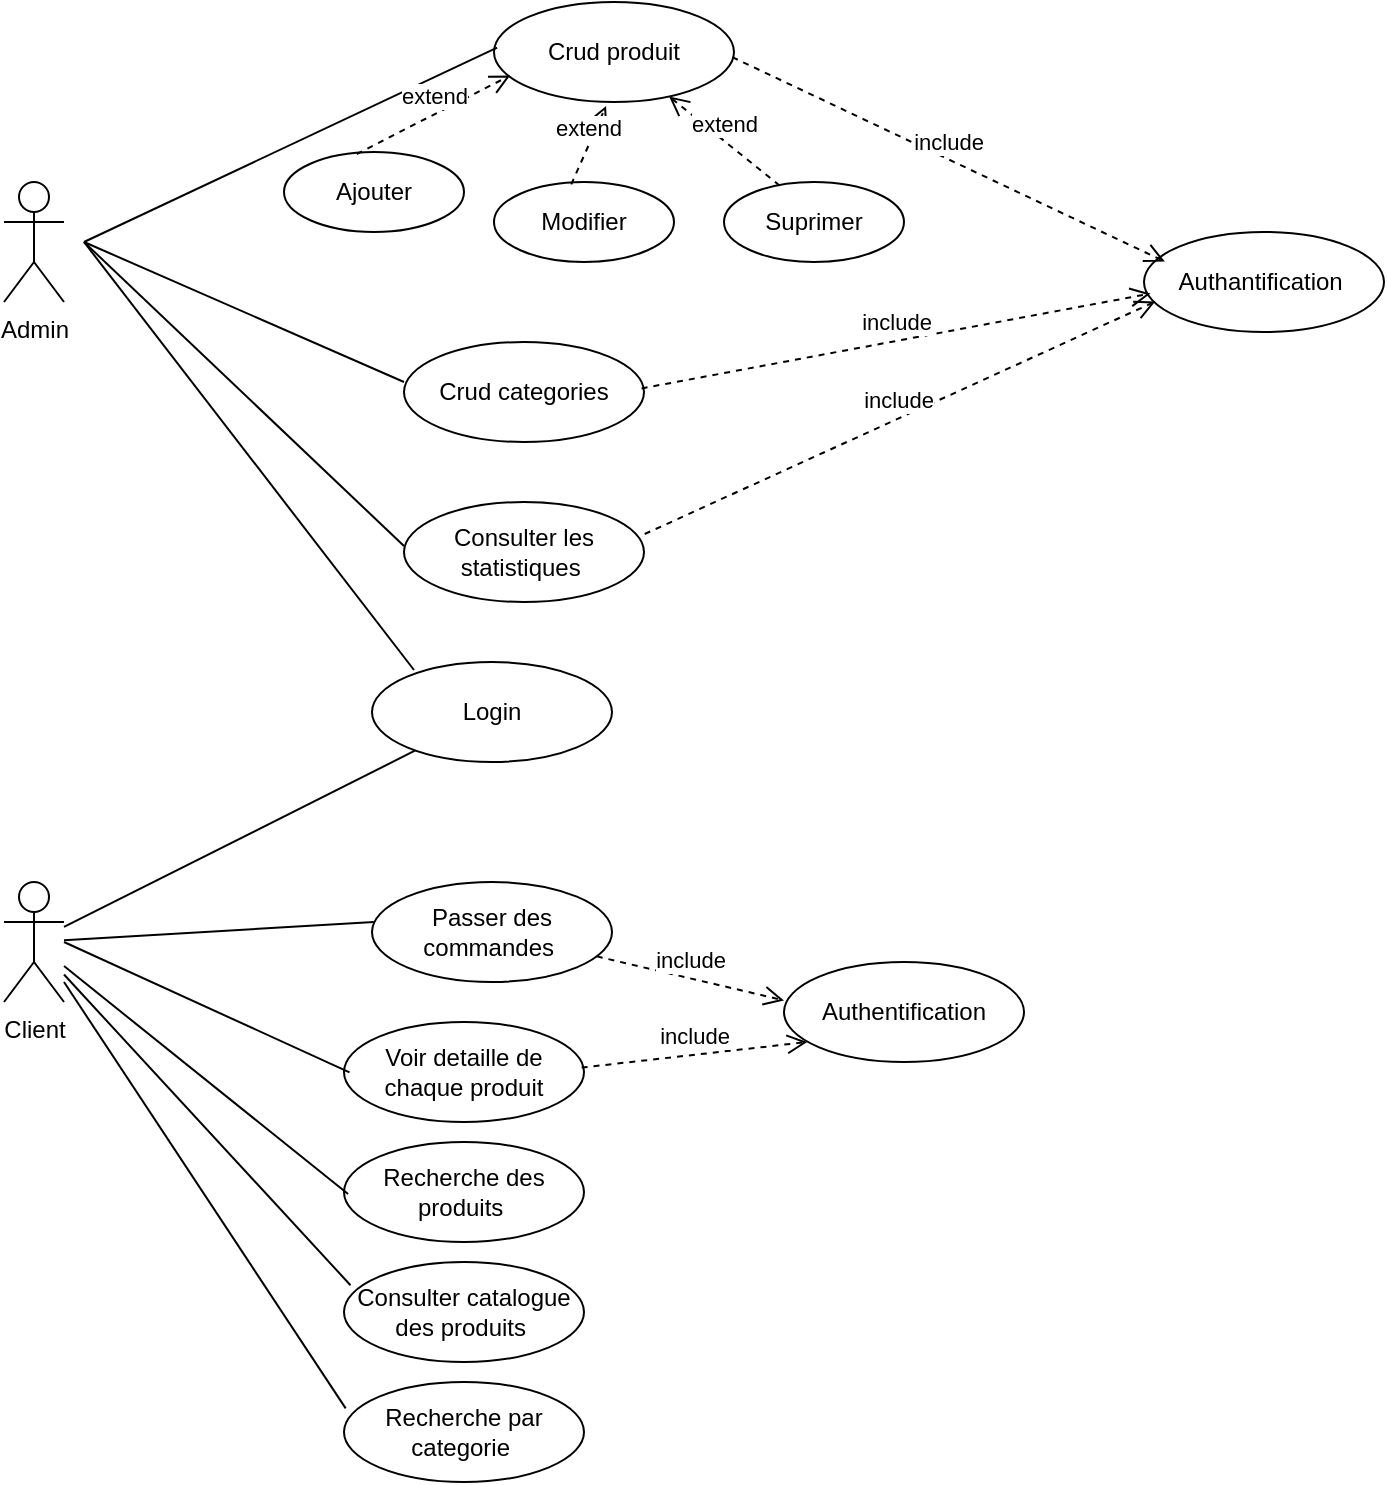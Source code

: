 <mxfile version="22.1.2" type="device" pages="2">
  <diagram name="use case" id="PD5Hv0VH8DzoBFzCHj8J">
    <mxGraphModel dx="1400" dy="892" grid="1" gridSize="10" guides="1" tooltips="1" connect="0" arrows="1" fold="1" page="1" pageScale="1" pageWidth="827" pageHeight="1169" math="0" shadow="0">
      <root>
        <mxCell id="0" />
        <mxCell id="1" parent="0" />
        <mxCell id="1t5XLO4oivF6Pw4jh_g6-1" value="Admin&lt;br&gt;" style="shape=umlActor;verticalLabelPosition=bottom;verticalAlign=top;html=1;outlineConnect=0;" parent="1" vertex="1">
          <mxGeometry x="110" y="350" width="30" height="60" as="geometry" />
        </mxCell>
        <mxCell id="1t5XLO4oivF6Pw4jh_g6-3" value="Crud produit" style="ellipse;whiteSpace=wrap;html=1;" parent="1" vertex="1">
          <mxGeometry x="355" y="260" width="120" height="50" as="geometry" />
        </mxCell>
        <mxCell id="1t5XLO4oivF6Pw4jh_g6-5" value="Crud categories" style="ellipse;whiteSpace=wrap;html=1;" parent="1" vertex="1">
          <mxGeometry x="310" y="430" width="120" height="50" as="geometry" />
        </mxCell>
        <mxCell id="1t5XLO4oivF6Pw4jh_g6-6" value="Consulter les statistiques&amp;nbsp;" style="ellipse;whiteSpace=wrap;html=1;" parent="1" vertex="1">
          <mxGeometry x="310" y="510" width="120" height="50" as="geometry" />
        </mxCell>
        <mxCell id="1t5XLO4oivF6Pw4jh_g6-7" value="" style="endArrow=none;html=1;rounded=0;entryX=0.175;entryY=0.08;entryDx=0;entryDy=0;entryPerimeter=0;" parent="1" target="1t5XLO4oivF6Pw4jh_g6-19" edge="1">
          <mxGeometry width="50" height="50" relative="1" as="geometry">
            <mxPoint x="150" y="380" as="sourcePoint" />
            <mxPoint x="290" y="270" as="targetPoint" />
          </mxGeometry>
        </mxCell>
        <mxCell id="1t5XLO4oivF6Pw4jh_g6-8" value="" style="endArrow=none;html=1;rounded=0;entryX=0.013;entryY=0.456;entryDx=0;entryDy=0;entryPerimeter=0;" parent="1" edge="1" target="1t5XLO4oivF6Pw4jh_g6-3">
          <mxGeometry width="50" height="50" relative="1" as="geometry">
            <mxPoint x="150" y="380" as="sourcePoint" />
            <mxPoint x="290" y="310" as="targetPoint" />
          </mxGeometry>
        </mxCell>
        <mxCell id="1t5XLO4oivF6Pw4jh_g6-10" value="" style="endArrow=none;html=1;rounded=0;entryX=0;entryY=0.4;entryDx=0;entryDy=0;entryPerimeter=0;" parent="1" target="1t5XLO4oivF6Pw4jh_g6-5" edge="1">
          <mxGeometry width="50" height="50" relative="1" as="geometry">
            <mxPoint x="150" y="380" as="sourcePoint" />
            <mxPoint x="290" y="440" as="targetPoint" />
          </mxGeometry>
        </mxCell>
        <mxCell id="1t5XLO4oivF6Pw4jh_g6-11" value="" style="endArrow=none;html=1;rounded=0;entryX=0;entryY=0.44;entryDx=0;entryDy=0;entryPerimeter=0;" parent="1" target="1t5XLO4oivF6Pw4jh_g6-6" edge="1">
          <mxGeometry width="50" height="50" relative="1" as="geometry">
            <mxPoint x="150" y="380" as="sourcePoint" />
            <mxPoint x="290" y="500" as="targetPoint" />
          </mxGeometry>
        </mxCell>
        <mxCell id="1t5XLO4oivF6Pw4jh_g6-12" value="Authantification&amp;nbsp;" style="ellipse;whiteSpace=wrap;html=1;" parent="1" vertex="1">
          <mxGeometry x="680" y="375" width="120" height="50" as="geometry" />
        </mxCell>
        <mxCell id="1t5XLO4oivF6Pw4jh_g6-13" value="include" style="html=1;verticalAlign=bottom;endArrow=open;dashed=1;endSize=8;curved=0;rounded=0;entryX=0.087;entryY=0.296;entryDx=0;entryDy=0;entryPerimeter=0;exitX=0.993;exitY=0.552;exitDx=0;exitDy=0;exitPerimeter=0;" parent="1" source="1t5XLO4oivF6Pw4jh_g6-3" target="1t5XLO4oivF6Pw4jh_g6-12" edge="1">
          <mxGeometry relative="1" as="geometry">
            <mxPoint x="420" y="310" as="sourcePoint" />
            <mxPoint x="530" y="260" as="targetPoint" />
          </mxGeometry>
        </mxCell>
        <mxCell id="1t5XLO4oivF6Pw4jh_g6-15" value="include" style="html=1;verticalAlign=bottom;endArrow=open;dashed=1;endSize=8;curved=0;rounded=0;entryX=0.027;entryY=0.616;entryDx=0;entryDy=0;entryPerimeter=0;exitX=0.99;exitY=0.464;exitDx=0;exitDy=0;exitPerimeter=0;" parent="1" source="1t5XLO4oivF6Pw4jh_g6-5" target="1t5XLO4oivF6Pw4jh_g6-12" edge="1">
          <mxGeometry relative="1" as="geometry">
            <mxPoint x="440" y="360" as="sourcePoint" />
            <mxPoint x="460" y="440" as="targetPoint" />
          </mxGeometry>
        </mxCell>
        <mxCell id="1t5XLO4oivF6Pw4jh_g6-16" value="include" style="html=1;verticalAlign=bottom;endArrow=open;dashed=1;endSize=8;curved=0;rounded=0;entryX=0.047;entryY=0.696;entryDx=0;entryDy=0;entryPerimeter=0;exitX=1.003;exitY=0.32;exitDx=0;exitDy=0;exitPerimeter=0;" parent="1" source="1t5XLO4oivF6Pw4jh_g6-6" target="1t5XLO4oivF6Pw4jh_g6-12" edge="1">
          <mxGeometry x="-0.004" relative="1" as="geometry">
            <mxPoint x="530" y="540" as="sourcePoint" />
            <mxPoint x="490" y="470" as="targetPoint" />
            <mxPoint as="offset" />
          </mxGeometry>
        </mxCell>
        <mxCell id="1t5XLO4oivF6Pw4jh_g6-17" value="Client" style="shape=umlActor;verticalLabelPosition=bottom;verticalAlign=top;html=1;" parent="1" vertex="1">
          <mxGeometry x="110" y="700" width="30" height="60" as="geometry" />
        </mxCell>
        <mxCell id="1t5XLO4oivF6Pw4jh_g6-19" value="Login" style="ellipse;whiteSpace=wrap;html=1;" parent="1" vertex="1">
          <mxGeometry x="294" y="590" width="120" height="50" as="geometry" />
        </mxCell>
        <mxCell id="1t5XLO4oivF6Pw4jh_g6-20" value="Recherche des produits&amp;nbsp;" style="ellipse;whiteSpace=wrap;html=1;" parent="1" vertex="1">
          <mxGeometry x="280" y="830" width="120" height="50" as="geometry" />
        </mxCell>
        <mxCell id="1t5XLO4oivF6Pw4jh_g6-21" value="Consulter catalogue des produits&amp;nbsp;" style="ellipse;whiteSpace=wrap;html=1;" parent="1" vertex="1">
          <mxGeometry x="280" y="890" width="120" height="50" as="geometry" />
        </mxCell>
        <mxCell id="1t5XLO4oivF6Pw4jh_g6-22" value="Passer des commandes&amp;nbsp;" style="ellipse;whiteSpace=wrap;html=1;" parent="1" vertex="1">
          <mxGeometry x="294" y="700" width="120" height="50" as="geometry" />
        </mxCell>
        <mxCell id="1t5XLO4oivF6Pw4jh_g6-23" value="" style="endArrow=none;html=1;rounded=0;" parent="1" source="1t5XLO4oivF6Pw4jh_g6-17" target="1t5XLO4oivF6Pw4jh_g6-19" edge="1">
          <mxGeometry width="50" height="50" relative="1" as="geometry">
            <mxPoint x="190" y="730" as="sourcePoint" />
            <mxPoint x="290" y="660" as="targetPoint" />
          </mxGeometry>
        </mxCell>
        <mxCell id="1t5XLO4oivF6Pw4jh_g6-24" value="" style="endArrow=none;html=1;rounded=0;entryX=0.017;entryY=0.52;entryDx=0;entryDy=0;entryPerimeter=0;" parent="1" source="1t5XLO4oivF6Pw4jh_g6-17" target="1t5XLO4oivF6Pw4jh_g6-20" edge="1">
          <mxGeometry width="50" height="50" relative="1" as="geometry">
            <mxPoint x="190" y="780" as="sourcePoint" />
            <mxPoint x="290" y="730" as="targetPoint" />
          </mxGeometry>
        </mxCell>
        <mxCell id="1t5XLO4oivF6Pw4jh_g6-25" value="" style="endArrow=none;html=1;rounded=0;entryX=0.027;entryY=0.232;entryDx=0;entryDy=0;entryPerimeter=0;" parent="1" source="1t5XLO4oivF6Pw4jh_g6-17" edge="1" target="1t5XLO4oivF6Pw4jh_g6-21">
          <mxGeometry width="50" height="50" relative="1" as="geometry">
            <mxPoint x="160" y="820" as="sourcePoint" />
            <mxPoint x="290" y="770" as="targetPoint" />
          </mxGeometry>
        </mxCell>
        <mxCell id="1t5XLO4oivF6Pw4jh_g6-26" value="" style="endArrow=none;html=1;rounded=0;entryX=0.008;entryY=0.4;entryDx=0;entryDy=0;entryPerimeter=0;" parent="1" source="1t5XLO4oivF6Pw4jh_g6-17" target="1t5XLO4oivF6Pw4jh_g6-22" edge="1">
          <mxGeometry width="50" height="50" relative="1" as="geometry">
            <mxPoint x="140" y="880" as="sourcePoint" />
            <mxPoint x="290" y="860" as="targetPoint" />
          </mxGeometry>
        </mxCell>
        <mxCell id="1t5XLO4oivF6Pw4jh_g6-27" value="Authentification" style="ellipse;whiteSpace=wrap;html=1;" parent="1" vertex="1">
          <mxGeometry x="500" y="740" width="120" height="50" as="geometry" />
        </mxCell>
        <mxCell id="1t5XLO4oivF6Pw4jh_g6-28" value="include" style="html=1;verticalAlign=bottom;endArrow=open;dashed=1;endSize=8;curved=0;rounded=0;entryX=0;entryY=0.384;entryDx=0;entryDy=0;entryPerimeter=0;" parent="1" source="1t5XLO4oivF6Pw4jh_g6-22" target="1t5XLO4oivF6Pw4jh_g6-27" edge="1">
          <mxGeometry relative="1" as="geometry">
            <mxPoint x="440" y="800" as="sourcePoint" />
            <mxPoint x="480" y="840" as="targetPoint" />
            <mxPoint as="offset" />
            <Array as="points" />
          </mxGeometry>
        </mxCell>
        <mxCell id="4-n0Zndd_wxHe33nU7jv-1" value="Voir detaille de chaque produit" style="ellipse;whiteSpace=wrap;html=1;" parent="1" vertex="1">
          <mxGeometry x="280" y="770" width="120" height="50" as="geometry" />
        </mxCell>
        <mxCell id="4-n0Zndd_wxHe33nU7jv-2" value="" style="endArrow=none;html=1;rounded=0;exitX=0.023;exitY=0.504;exitDx=0;exitDy=0;exitPerimeter=0;" parent="1" edge="1" source="4-n0Zndd_wxHe33nU7jv-1">
          <mxGeometry width="50" height="50" relative="1" as="geometry">
            <mxPoint x="290" y="910" as="sourcePoint" />
            <mxPoint x="140" y="730" as="targetPoint" />
          </mxGeometry>
        </mxCell>
        <mxCell id="LDQqkKQ1YMjYDWMlchlg-1" value="Ajouter" style="ellipse;whiteSpace=wrap;html=1;" vertex="1" parent="1">
          <mxGeometry x="250" y="335" width="90" height="40" as="geometry" />
        </mxCell>
        <mxCell id="LDQqkKQ1YMjYDWMlchlg-2" value="Modifier" style="ellipse;whiteSpace=wrap;html=1;" vertex="1" parent="1">
          <mxGeometry x="355" y="350" width="90" height="40" as="geometry" />
        </mxCell>
        <mxCell id="LDQqkKQ1YMjYDWMlchlg-3" value="Suprimer" style="ellipse;whiteSpace=wrap;html=1;" vertex="1" parent="1">
          <mxGeometry x="470" y="350" width="90" height="40" as="geometry" />
        </mxCell>
        <mxCell id="LDQqkKQ1YMjYDWMlchlg-4" value="extend" style="html=1;verticalAlign=bottom;endArrow=open;dashed=1;endSize=8;curved=0;rounded=0;entryX=0.067;entryY=0.736;entryDx=0;entryDy=0;entryPerimeter=0;exitX=0.404;exitY=0.025;exitDx=0;exitDy=0;exitPerimeter=0;" edge="1" parent="1" source="LDQqkKQ1YMjYDWMlchlg-1" target="1t5XLO4oivF6Pw4jh_g6-3">
          <mxGeometry relative="1" as="geometry">
            <mxPoint x="300" y="330" as="sourcePoint" />
            <mxPoint x="700" y="400" as="targetPoint" />
          </mxGeometry>
        </mxCell>
        <mxCell id="LDQqkKQ1YMjYDWMlchlg-5" value="extend" style="html=1;verticalAlign=bottom;endArrow=open;dashed=1;endSize=8;curved=0;rounded=0;entryX=0.467;entryY=1.04;entryDx=0;entryDy=0;entryPerimeter=0;exitX=0.429;exitY=0.03;exitDx=0;exitDy=0;exitPerimeter=0;" edge="1" parent="1" source="LDQqkKQ1YMjYDWMlchlg-2" target="1t5XLO4oivF6Pw4jh_g6-3">
          <mxGeometry relative="1" as="geometry">
            <mxPoint x="306" y="346" as="sourcePoint" />
            <mxPoint x="385" y="268" as="targetPoint" />
          </mxGeometry>
        </mxCell>
        <mxCell id="LDQqkKQ1YMjYDWMlchlg-6" value="extend" style="html=1;verticalAlign=bottom;endArrow=open;dashed=1;endSize=8;curved=0;rounded=0;exitX=0.309;exitY=0.045;exitDx=0;exitDy=0;exitPerimeter=0;" edge="1" parent="1" source="LDQqkKQ1YMjYDWMlchlg-3" target="1t5XLO4oivF6Pw4jh_g6-3">
          <mxGeometry relative="1" as="geometry">
            <mxPoint x="316" y="356" as="sourcePoint" />
            <mxPoint x="470" y="260" as="targetPoint" />
          </mxGeometry>
        </mxCell>
        <mxCell id="LDQqkKQ1YMjYDWMlchlg-7" value="include" style="html=1;verticalAlign=bottom;endArrow=open;dashed=1;endSize=8;curved=0;rounded=0;entryX=0.097;entryY=0.8;entryDx=0;entryDy=0;entryPerimeter=0;exitX=0.99;exitY=0.456;exitDx=0;exitDy=0;exitPerimeter=0;" edge="1" parent="1" source="4-n0Zndd_wxHe33nU7jv-1" target="1t5XLO4oivF6Pw4jh_g6-27">
          <mxGeometry relative="1" as="geometry">
            <mxPoint x="415" y="735" as="sourcePoint" />
            <mxPoint x="510" y="789" as="targetPoint" />
            <mxPoint as="offset" />
            <Array as="points" />
          </mxGeometry>
        </mxCell>
        <mxCell id="LDQqkKQ1YMjYDWMlchlg-8" value="Recherche par categorie&amp;nbsp;" style="ellipse;whiteSpace=wrap;html=1;" vertex="1" parent="1">
          <mxGeometry x="280" y="950" width="120" height="50" as="geometry" />
        </mxCell>
        <mxCell id="LDQqkKQ1YMjYDWMlchlg-9" value="" style="endArrow=none;html=1;rounded=0;entryX=0.007;entryY=0.264;entryDx=0;entryDy=0;entryPerimeter=0;" edge="1" parent="1" target="LDQqkKQ1YMjYDWMlchlg-8">
          <mxGeometry width="50" height="50" relative="1" as="geometry">
            <mxPoint x="140" y="750" as="sourcePoint" />
            <mxPoint x="307" y="892" as="targetPoint" />
          </mxGeometry>
        </mxCell>
      </root>
    </mxGraphModel>
  </diagram>
  <diagram id="ATWRsBZG_XqWx2IgUVMd" name="diagramme de classe ">
    <mxGraphModel dx="955" dy="608" grid="1" gridSize="10" guides="1" tooltips="1" connect="1" arrows="1" fold="1" page="1" pageScale="1" pageWidth="827" pageHeight="1169" math="0" shadow="0">
      <root>
        <mxCell id="0" />
        <mxCell id="1" parent="0" />
        <mxCell id="MiBsxQ_C0-pCI01dyV0d-23" value="" style="endArrow=none;html=1;rounded=0;entryX=-0.019;entryY=0.299;entryDx=0;entryDy=0;exitX=1.005;exitY=0.341;exitDx=0;exitDy=0;entryPerimeter=0;exitPerimeter=0;" parent="1" target="x0Efk5k5arBsbYDGpb8b-6" edge="1" source="x0Efk5k5arBsbYDGpb8b-10">
          <mxGeometry relative="1" as="geometry">
            <mxPoint x="310" y="109" as="sourcePoint" />
            <mxPoint x="500" y="175" as="targetPoint" />
          </mxGeometry>
        </mxCell>
        <mxCell id="MiBsxQ_C0-pCI01dyV0d-24" value="1,*" style="resizable=0;html=1;whiteSpace=wrap;align=left;verticalAlign=bottom;" parent="MiBsxQ_C0-pCI01dyV0d-23" connectable="0" vertex="1">
          <mxGeometry x="-1" relative="1" as="geometry">
            <mxPoint x="170" y="-19" as="offset" />
          </mxGeometry>
        </mxCell>
        <mxCell id="MiBsxQ_C0-pCI01dyV0d-25" value="1,1" style="resizable=0;html=1;whiteSpace=wrap;align=right;verticalAlign=bottom;" parent="MiBsxQ_C0-pCI01dyV0d-23" connectable="0" vertex="1">
          <mxGeometry x="1" relative="1" as="geometry">
            <mxPoint x="-167" y="19" as="offset" />
          </mxGeometry>
        </mxCell>
        <mxCell id="MiBsxQ_C0-pCI01dyV0d-36" value="" style="endArrow=none;html=1;rounded=0;exitX=0;exitY=0.5;exitDx=0;exitDy=0;entryX=1.013;entryY=0.719;entryDx=0;entryDy=0;entryPerimeter=0;" parent="1" edge="1" target="x0Efk5k5arBsbYDGpb8b-18" source="ljShBc-Pg5Dm1pwI20YV-2">
          <mxGeometry relative="1" as="geometry">
            <mxPoint x="590" y="480" as="sourcePoint" />
            <mxPoint x="241.2" y="480.022" as="targetPoint" />
          </mxGeometry>
        </mxCell>
        <mxCell id="MiBsxQ_C0-pCI01dyV0d-37" value="1,1" style="resizable=0;html=1;whiteSpace=wrap;align=left;verticalAlign=bottom;" parent="MiBsxQ_C0-pCI01dyV0d-36" connectable="0" vertex="1">
          <mxGeometry x="-1" relative="1" as="geometry">
            <mxPoint x="70" y="-273" as="offset" />
          </mxGeometry>
        </mxCell>
        <mxCell id="MiBsxQ_C0-pCI01dyV0d-38" value="0,*" style="resizable=0;html=1;whiteSpace=wrap;align=right;verticalAlign=bottom;" parent="MiBsxQ_C0-pCI01dyV0d-36" connectable="0" vertex="1">
          <mxGeometry x="1" relative="1" as="geometry">
            <mxPoint x="20" y="-6" as="offset" />
          </mxGeometry>
        </mxCell>
        <mxCell id="x0Efk5k5arBsbYDGpb8b-5" value="user" style="swimlane;fontStyle=1;align=center;verticalAlign=top;childLayout=stackLayout;horizontal=1;startSize=26;horizontalStack=0;resizeParent=1;resizeParentMax=0;resizeLast=0;collapsible=1;marginBottom=0;whiteSpace=wrap;html=1;" parent="1" vertex="1">
          <mxGeometry x="500" y="40" width="160" height="160" as="geometry" />
        </mxCell>
        <mxCell id="x0Efk5k5arBsbYDGpb8b-6" value="+ id :int&lt;br&gt;+ name : string&lt;br&gt;+ email :string&lt;br&gt;+ ville : string&lt;br&gt;+ passeword :string" style="text;strokeColor=none;fillColor=none;align=left;verticalAlign=top;spacingLeft=4;spacingRight=4;overflow=hidden;rotatable=0;points=[[0,0.5],[1,0.5]];portConstraint=eastwest;whiteSpace=wrap;html=1;" parent="x0Efk5k5arBsbYDGpb8b-5" vertex="1">
          <mxGeometry y="26" width="160" height="84" as="geometry" />
        </mxCell>
        <mxCell id="x0Efk5k5arBsbYDGpb8b-7" value="" style="line;strokeWidth=1;fillColor=none;align=left;verticalAlign=middle;spacingTop=-1;spacingLeft=3;spacingRight=3;rotatable=0;labelPosition=right;points=[];portConstraint=eastwest;strokeColor=inherit;" parent="x0Efk5k5arBsbYDGpb8b-5" vertex="1">
          <mxGeometry y="110" width="160" height="8" as="geometry" />
        </mxCell>
        <mxCell id="x0Efk5k5arBsbYDGpb8b-8" value="+ login&lt;br&gt;+ register" style="text;strokeColor=none;fillColor=none;align=left;verticalAlign=top;spacingLeft=4;spacingRight=4;overflow=hidden;rotatable=0;points=[[0,0.5],[1,0.5]];portConstraint=eastwest;whiteSpace=wrap;html=1;" parent="x0Efk5k5arBsbYDGpb8b-5" vertex="1">
          <mxGeometry y="118" width="160" height="42" as="geometry" />
        </mxCell>
        <mxCell id="x0Efk5k5arBsbYDGpb8b-9" value="Role" style="swimlane;fontStyle=1;align=center;verticalAlign=top;childLayout=stackLayout;horizontal=1;startSize=26;horizontalStack=0;resizeParent=1;resizeParentMax=0;resizeLast=0;collapsible=1;marginBottom=0;whiteSpace=wrap;html=1;" parent="1" vertex="1">
          <mxGeometry x="150" y="50" width="160" height="88" as="geometry" />
        </mxCell>
        <mxCell id="x0Efk5k5arBsbYDGpb8b-10" value="+ id : int&lt;br&gt;+ name : string" style="text;strokeColor=none;fillColor=none;align=left;verticalAlign=top;spacingLeft=4;spacingRight=4;overflow=hidden;rotatable=0;points=[[0,0.5],[1,0.5]];portConstraint=eastwest;whiteSpace=wrap;html=1;" parent="x0Efk5k5arBsbYDGpb8b-9" vertex="1">
          <mxGeometry y="26" width="160" height="54" as="geometry" />
        </mxCell>
        <mxCell id="x0Efk5k5arBsbYDGpb8b-11" value="" style="line;strokeWidth=1;fillColor=none;align=left;verticalAlign=middle;spacingTop=-1;spacingLeft=3;spacingRight=3;rotatable=0;labelPosition=right;points=[];portConstraint=eastwest;strokeColor=inherit;" parent="x0Efk5k5arBsbYDGpb8b-9" vertex="1">
          <mxGeometry y="80" width="160" height="8" as="geometry" />
        </mxCell>
        <mxCell id="x0Efk5k5arBsbYDGpb8b-17" value="produit" style="swimlane;fontStyle=1;align=center;verticalAlign=top;childLayout=stackLayout;horizontal=1;startSize=26;horizontalStack=0;resizeParent=1;resizeParentMax=0;resizeLast=0;collapsible=1;marginBottom=0;whiteSpace=wrap;html=1;" parent="1" vertex="1">
          <mxGeometry x="110" y="495" width="150" height="180" as="geometry" />
        </mxCell>
        <mxCell id="x0Efk5k5arBsbYDGpb8b-18" value="+ id :int&lt;br&gt;+ nom :string&lt;br&gt;+ description : string&lt;br&gt;+ prix :int&lt;br&gt;+ quantite : int" style="text;strokeColor=none;fillColor=none;align=left;verticalAlign=top;spacingLeft=4;spacingRight=4;overflow=hidden;rotatable=0;points=[[0,0.5],[1,0.5]];portConstraint=eastwest;whiteSpace=wrap;html=1;" parent="x0Efk5k5arBsbYDGpb8b-17" vertex="1">
          <mxGeometry y="26" width="150" height="94" as="geometry" />
        </mxCell>
        <mxCell id="x0Efk5k5arBsbYDGpb8b-19" value="" style="line;strokeWidth=1;fillColor=none;align=left;verticalAlign=middle;spacingTop=-1;spacingLeft=3;spacingRight=3;rotatable=0;labelPosition=right;points=[];portConstraint=eastwest;strokeColor=inherit;" parent="x0Efk5k5arBsbYDGpb8b-17" vertex="1">
          <mxGeometry y="120" width="150" height="8" as="geometry" />
        </mxCell>
        <mxCell id="x0Efk5k5arBsbYDGpb8b-20" value="+ ajouter();&lt;br&gt;+ modifier();&lt;br&gt;+ suprimer();" style="text;strokeColor=none;fillColor=none;align=left;verticalAlign=top;spacingLeft=4;spacingRight=4;overflow=hidden;rotatable=0;points=[[0,0.5],[1,0.5]];portConstraint=eastwest;whiteSpace=wrap;html=1;" parent="x0Efk5k5arBsbYDGpb8b-17" vertex="1">
          <mxGeometry y="128" width="150" height="52" as="geometry" />
        </mxCell>
        <mxCell id="lAz4_Op9jizFHcUsaQ4D-1" value="" style="endArrow=none;html=1;rounded=0;entryX=0.778;entryY=1.038;entryDx=0;entryDy=0;entryPerimeter=0;exitX=0.59;exitY=0.002;exitDx=0;exitDy=0;exitPerimeter=0;" parent="1" source="ljShBc-Pg5Dm1pwI20YV-1" target="x0Efk5k5arBsbYDGpb8b-8" edge="1">
          <mxGeometry relative="1" as="geometry">
            <mxPoint x="624" y="408" as="sourcePoint" />
            <mxPoint x="323.95" y="297.98" as="targetPoint" />
          </mxGeometry>
        </mxCell>
        <mxCell id="lAz4_Op9jizFHcUsaQ4D-3" value="0,*" style="resizable=0;html=1;whiteSpace=wrap;align=right;verticalAlign=bottom;" parent="lAz4_Op9jizFHcUsaQ4D-1" connectable="0" vertex="1">
          <mxGeometry x="1" relative="1" as="geometry">
            <mxPoint x="26" y="224" as="offset" />
          </mxGeometry>
        </mxCell>
        <mxCell id="ljShBc-Pg5Dm1pwI20YV-1" value="Commande" style="swimlane;fontStyle=1;align=center;verticalAlign=top;childLayout=stackLayout;horizontal=1;startSize=26;horizontalStack=0;resizeParent=1;resizeParentMax=0;resizeLast=0;collapsible=1;marginBottom=0;whiteSpace=wrap;html=1;" vertex="1" parent="1">
          <mxGeometry x="530" y="425" width="160" height="120" as="geometry" />
        </mxCell>
        <mxCell id="ljShBc-Pg5Dm1pwI20YV-2" value="+ id : int&lt;br&gt;+ quantite : int" style="text;strokeColor=none;fillColor=none;align=left;verticalAlign=top;spacingLeft=4;spacingRight=4;overflow=hidden;rotatable=0;points=[[0,0.5],[1,0.5]];portConstraint=eastwest;whiteSpace=wrap;html=1;" vertex="1" parent="ljShBc-Pg5Dm1pwI20YV-1">
          <mxGeometry y="26" width="160" height="44" as="geometry" />
        </mxCell>
        <mxCell id="ljShBc-Pg5Dm1pwI20YV-3" value="" style="line;strokeWidth=1;fillColor=none;align=left;verticalAlign=middle;spacingTop=-1;spacingLeft=3;spacingRight=3;rotatable=0;labelPosition=right;points=[];portConstraint=eastwest;strokeColor=inherit;" vertex="1" parent="ljShBc-Pg5Dm1pwI20YV-1">
          <mxGeometry y="70" width="160" height="8" as="geometry" />
        </mxCell>
        <mxCell id="ljShBc-Pg5Dm1pwI20YV-4" value="+ login&lt;br&gt;+ register" style="text;strokeColor=none;fillColor=none;align=left;verticalAlign=top;spacingLeft=4;spacingRight=4;overflow=hidden;rotatable=0;points=[[0,0.5],[1,0.5]];portConstraint=eastwest;whiteSpace=wrap;html=1;" vertex="1" parent="ljShBc-Pg5Dm1pwI20YV-1">
          <mxGeometry y="78" width="160" height="42" as="geometry" />
        </mxCell>
        <mxCell id="ljShBc-Pg5Dm1pwI20YV-5" value="Categorie" style="swimlane;fontStyle=1;align=center;verticalAlign=top;childLayout=stackLayout;horizontal=1;startSize=26;horizontalStack=0;resizeParent=1;resizeParentMax=0;resizeLast=0;collapsible=1;marginBottom=0;whiteSpace=wrap;html=1;" vertex="1" parent="1">
          <mxGeometry x="230" y="200" width="150" height="130" as="geometry" />
        </mxCell>
        <mxCell id="ljShBc-Pg5Dm1pwI20YV-6" value="+ id : int&lt;br&gt;+ name :string" style="text;strokeColor=none;fillColor=none;align=left;verticalAlign=top;spacingLeft=4;spacingRight=4;overflow=hidden;rotatable=0;points=[[0,0.5],[1,0.5]];portConstraint=eastwest;whiteSpace=wrap;html=1;" vertex="1" parent="ljShBc-Pg5Dm1pwI20YV-5">
          <mxGeometry y="26" width="150" height="44" as="geometry" />
        </mxCell>
        <mxCell id="ljShBc-Pg5Dm1pwI20YV-7" value="" style="line;strokeWidth=1;fillColor=none;align=left;verticalAlign=middle;spacingTop=-1;spacingLeft=3;spacingRight=3;rotatable=0;labelPosition=right;points=[];portConstraint=eastwest;strokeColor=inherit;" vertex="1" parent="ljShBc-Pg5Dm1pwI20YV-5">
          <mxGeometry y="70" width="150" height="8" as="geometry" />
        </mxCell>
        <mxCell id="ljShBc-Pg5Dm1pwI20YV-8" value="+ ajouter();&lt;br&gt;+ modifier();&lt;br&gt;+ suprimer();" style="text;strokeColor=none;fillColor=none;align=left;verticalAlign=top;spacingLeft=4;spacingRight=4;overflow=hidden;rotatable=0;points=[[0,0.5],[1,0.5]];portConstraint=eastwest;whiteSpace=wrap;html=1;" vertex="1" parent="ljShBc-Pg5Dm1pwI20YV-5">
          <mxGeometry y="78" width="150" height="52" as="geometry" />
        </mxCell>
        <mxCell id="ljShBc-Pg5Dm1pwI20YV-9" value="" style="endArrow=none;html=1;rounded=0;entryX=0.5;entryY=0;entryDx=0;entryDy=0;exitX=0.391;exitY=0.993;exitDx=0;exitDy=0;exitPerimeter=0;" edge="1" parent="1" source="ljShBc-Pg5Dm1pwI20YV-8" target="x0Efk5k5arBsbYDGpb8b-17">
          <mxGeometry relative="1" as="geometry">
            <mxPoint x="175" y="340" as="sourcePoint" />
            <mxPoint x="210" y="399" as="targetPoint" />
          </mxGeometry>
        </mxCell>
        <mxCell id="ljShBc-Pg5Dm1pwI20YV-11" value="1,1" style="resizable=0;html=1;whiteSpace=wrap;align=right;verticalAlign=bottom;" connectable="0" vertex="1" parent="ljShBc-Pg5Dm1pwI20YV-9">
          <mxGeometry x="1" relative="1" as="geometry">
            <mxPoint x="120" y="-145" as="offset" />
          </mxGeometry>
        </mxCell>
        <mxCell id="ljShBc-Pg5Dm1pwI20YV-15" value="1,*" style="resizable=0;html=1;whiteSpace=wrap;align=right;verticalAlign=bottom;" connectable="0" vertex="1" parent="1">
          <mxGeometry x="210" y="370" as="geometry">
            <mxPoint x="-17" y="118" as="offset" />
          </mxGeometry>
        </mxCell>
      </root>
    </mxGraphModel>
  </diagram>
</mxfile>
